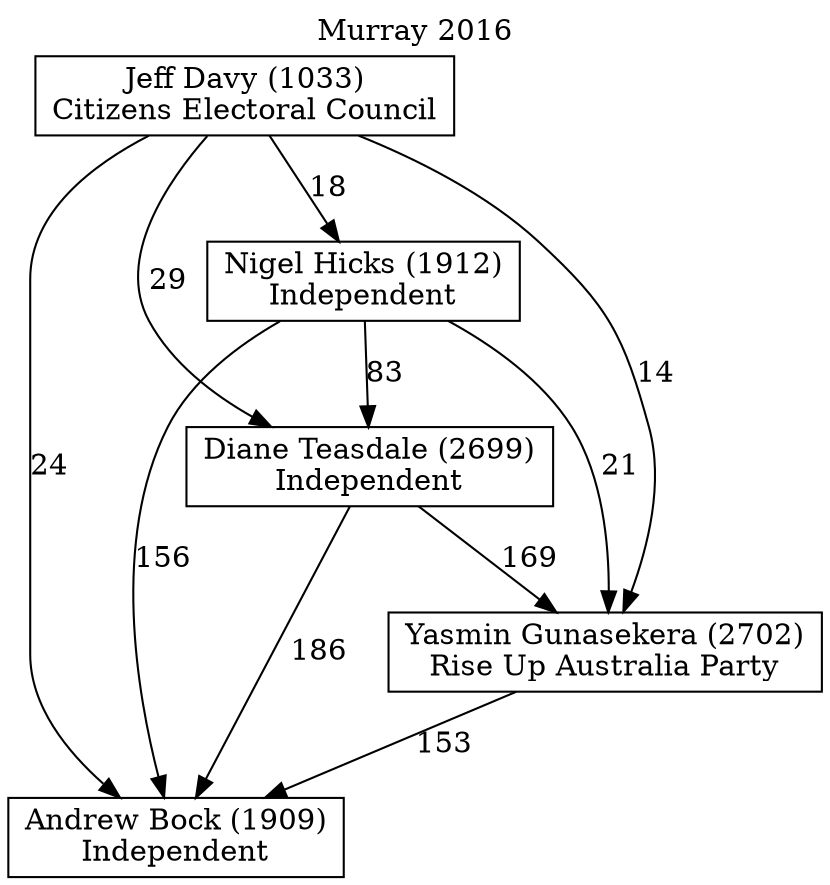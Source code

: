 // House preference flow
digraph "Andrew Bock (1909)_Murray_2016" {
	graph [label="Murray 2016" labelloc=t mclimit=10]
	node [shape=box]
	"Nigel Hicks (1912)" [label="Nigel Hicks (1912)
Independent"]
	"Andrew Bock (1909)" [label="Andrew Bock (1909)
Independent"]
	"Jeff Davy (1033)" [label="Jeff Davy (1033)
Citizens Electoral Council"]
	"Yasmin Gunasekera (2702)" [label="Yasmin Gunasekera (2702)
Rise Up Australia Party"]
	"Diane Teasdale (2699)" [label="Diane Teasdale (2699)
Independent"]
	"Diane Teasdale (2699)" -> "Andrew Bock (1909)" [label=186]
	"Nigel Hicks (1912)" -> "Yasmin Gunasekera (2702)" [label=21]
	"Diane Teasdale (2699)" -> "Yasmin Gunasekera (2702)" [label=169]
	"Nigel Hicks (1912)" -> "Andrew Bock (1909)" [label=156]
	"Jeff Davy (1033)" -> "Diane Teasdale (2699)" [label=29]
	"Yasmin Gunasekera (2702)" -> "Andrew Bock (1909)" [label=153]
	"Jeff Davy (1033)" -> "Nigel Hicks (1912)" [label=18]
	"Nigel Hicks (1912)" -> "Diane Teasdale (2699)" [label=83]
	"Jeff Davy (1033)" -> "Andrew Bock (1909)" [label=24]
	"Jeff Davy (1033)" -> "Yasmin Gunasekera (2702)" [label=14]
}
